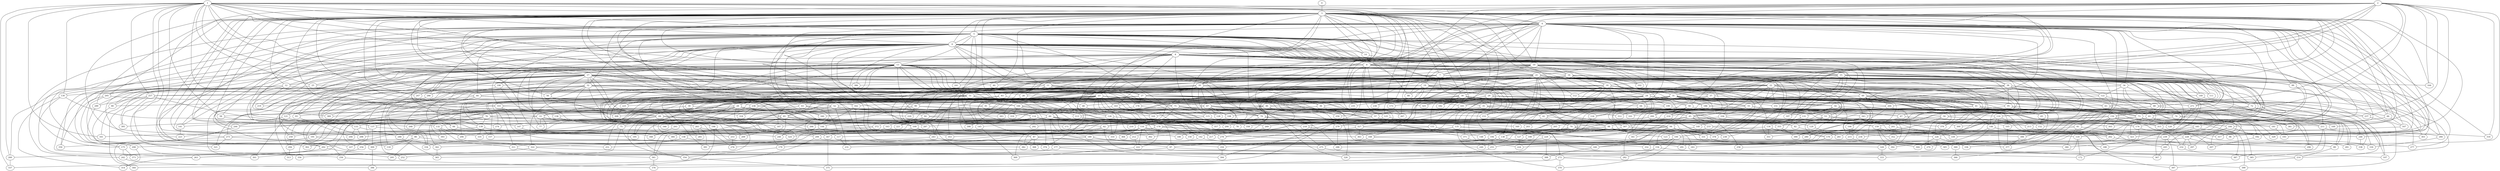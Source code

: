 strict graph "barabasi_albert_graph(400,3)" {
0;
1;
2;
3;
4;
5;
6;
7;
8;
9;
10;
11;
12;
13;
14;
15;
16;
17;
18;
19;
20;
21;
22;
23;
24;
25;
26;
27;
28;
29;
30;
31;
32;
33;
34;
35;
36;
37;
38;
39;
40;
41;
42;
43;
44;
45;
46;
47;
48;
49;
50;
51;
52;
53;
54;
55;
56;
57;
58;
59;
60;
61;
62;
63;
64;
65;
66;
67;
68;
69;
70;
71;
72;
73;
74;
75;
76;
77;
78;
79;
80;
81;
82;
83;
84;
85;
86;
87;
88;
89;
90;
91;
92;
93;
94;
95;
96;
97;
98;
99;
100;
101;
102;
103;
104;
105;
106;
107;
108;
109;
110;
111;
112;
113;
114;
115;
116;
117;
118;
119;
120;
121;
122;
123;
124;
125;
126;
127;
128;
129;
130;
131;
132;
133;
134;
135;
136;
137;
138;
139;
140;
141;
142;
143;
144;
145;
146;
147;
148;
149;
150;
151;
152;
153;
154;
155;
156;
157;
158;
159;
160;
161;
162;
163;
164;
165;
166;
167;
168;
169;
170;
171;
172;
173;
174;
175;
176;
177;
178;
179;
180;
181;
182;
183;
184;
185;
186;
187;
188;
189;
190;
191;
192;
193;
194;
195;
196;
197;
198;
199;
200;
201;
202;
203;
204;
205;
206;
207;
208;
209;
210;
211;
212;
213;
214;
215;
216;
217;
218;
219;
220;
221;
222;
223;
224;
225;
226;
227;
228;
229;
230;
231;
232;
233;
234;
235;
236;
237;
238;
239;
240;
241;
242;
243;
244;
245;
246;
247;
248;
249;
250;
251;
252;
253;
254;
255;
256;
257;
258;
259;
260;
261;
262;
263;
264;
265;
266;
267;
268;
269;
270;
271;
272;
273;
274;
275;
276;
277;
278;
279;
280;
281;
282;
283;
284;
285;
286;
287;
288;
289;
290;
291;
292;
293;
294;
295;
296;
297;
298;
299;
300;
301;
302;
303;
304;
305;
306;
307;
308;
309;
310;
311;
312;
313;
314;
315;
316;
317;
318;
319;
320;
321;
322;
323;
324;
325;
326;
327;
328;
329;
330;
331;
332;
333;
334;
335;
336;
337;
338;
339;
340;
341;
342;
343;
344;
345;
346;
347;
348;
349;
350;
351;
352;
353;
354;
355;
356;
357;
358;
359;
360;
361;
362;
363;
364;
365;
366;
367;
368;
369;
370;
371;
372;
373;
374;
375;
376;
377;
378;
379;
380;
381;
382;
383;
384;
385;
386;
387;
388;
389;
390;
391;
392;
393;
394;
395;
396;
397;
398;
399;
0 -- 3  [is_available=True, prob="0.484242688032"];
1 -- 256  [is_available=True, prob="1.0"];
1 -- 257  [is_available=True, prob="0.402634005786"];
1 -- 130  [is_available=True, prob="1.0"];
1 -- 3  [is_available=True, prob="0.55886848098"];
1 -- 4  [is_available=True, prob="0.548956959933"];
1 -- 5  [is_available=True, prob="0.720307184705"];
1 -- 6  [is_available=True, prob="1.0"];
1 -- 13  [is_available=True, prob="0.571404150228"];
1 -- 20  [is_available=True, prob="0.322087722165"];
1 -- 25  [is_available=True, prob="0.596317681497"];
1 -- 260  [is_available=True, prob="0.591976856209"];
1 -- 161  [is_available=True, prob="0.732686440978"];
1 -- 166  [is_available=True, prob="0.265868218992"];
1 -- 173  [is_available=True, prob="0.210876197872"];
1 -- 52  [is_available=True, prob="0.388203262368"];
1 -- 58  [is_available=True, prob="0.156895443901"];
1 -- 190  [is_available=True, prob="1.0"];
1 -- 319  [is_available=True, prob="1.0"];
1 -- 69  [is_available=True, prob="0.935255612726"];
1 -- 202  [is_available=True, prob="0.921482210249"];
1 -- 337  [is_available=True, prob="0.415761225851"];
1 -- 85  [is_available=True, prob="0.101301790843"];
1 -- 235  [is_available=True, prob="0.131110199117"];
2 -- 160  [is_available=True, prob="0.970374865044"];
2 -- 51  [is_available=True, prob="1.0"];
2 -- 3  [is_available=True, prob="0.556005106685"];
2 -- 4  [is_available=True, prob="1.0"];
2 -- 37  [is_available=True, prob="1.0"];
2 -- 7  [is_available=True, prob="0.184691044501"];
2 -- 9  [is_available=True, prob="0.0346026773143"];
2 -- 237  [is_available=True, prob="0.706772142017"];
2 -- 164  [is_available=True, prob="0.172512090396"];
2 -- 305  [is_available=True, prob="1.0"];
2 -- 18  [is_available=True, prob="0.235850246284"];
2 -- 19  [is_available=True, prob="0.0578201799776"];
2 -- 252  [is_available=True, prob="0.804370572432"];
2 -- 316  [is_available=True, prob="1.0"];
2 -- 68  [is_available=True, prob="0.210202677503"];
2 -- 351  [is_available=True, prob="0.612086143156"];
2 -- 188  [is_available=True, prob="1.0"];
2 -- 165  [is_available=True, prob="0.187039622167"];
3 -- 4  [is_available=True, prob="0.29209355872"];
3 -- 5  [is_available=True, prob="0.912934610767"];
3 -- 6  [is_available=True, prob="1.0"];
3 -- 7  [is_available=True, prob="0.171890544093"];
3 -- 8  [is_available=True, prob="0.570518807174"];
3 -- 137  [is_available=True, prob="0.51545397329"];
3 -- 10  [is_available=True, prob="0.217390807348"];
3 -- 279  [is_available=True, prob="0.440475065819"];
3 -- 12  [is_available=True, prob="0.811370366382"];
3 -- 13  [is_available=True, prob="0.0376761597737"];
3 -- 14  [is_available=True, prob="1.0"];
3 -- 15  [is_available=True, prob="1.0"];
3 -- 16  [is_available=True, prob="0.129946106002"];
3 -- 17  [is_available=True, prob="0.220056480208"];
3 -- 20  [is_available=True, prob="0.60135703426"];
3 -- 23  [is_available=True, prob="0.110569562571"];
3 -- 24  [is_available=True, prob="0.81600830606"];
3 -- 132  [is_available=True, prob="0.202929155176"];
3 -- 155  [is_available=True, prob="0.898159355287"];
3 -- 29  [is_available=True, prob="1.0"];
3 -- 30  [is_available=True, prob="0.0500561739043"];
3 -- 31  [is_available=True, prob="1.0"];
3 -- 33  [is_available=True, prob="1.0"];
3 -- 34  [is_available=True, prob="1.0"];
3 -- 164  [is_available=True, prob="1.0"];
3 -- 40  [is_available=True, prob="1.0"];
3 -- 42  [is_available=True, prob="0.625788254248"];
3 -- 327  [is_available=True, prob="0.0495333224985"];
3 -- 44  [is_available=True, prob="0.388163340529"];
3 -- 173  [is_available=True, prob="1.0"];
3 -- 273  [is_available=True, prob="0.791148581904"];
3 -- 128  [is_available=True, prob="1.0"];
3 -- 182  [is_available=True, prob="0.428503464137"];
3 -- 56  [is_available=True, prob="0.742497197123"];
3 -- 189  [is_available=True, prob="1.0"];
3 -- 64  [is_available=True, prob="0.409213164434"];
3 -- 193  [is_available=True, prob="1.0"];
3 -- 66  [is_available=True, prob="0.505725948865"];
3 -- 289  [is_available=True, prob="0.468690271537"];
3 -- 247  [is_available=True, prob="0.529778967945"];
3 -- 162  [is_available=True, prob="0.149445495688"];
3 -- 205  [is_available=True, prob="0.331881363048"];
3 -- 86  [is_available=True, prob="0.301835117025"];
3 -- 292  [is_available=True, prob="0.168977694985"];
3 -- 335  [is_available=True, prob="0.656499846496"];
3 -- 96  [is_available=True, prob="0.420614007525"];
3 -- 103  [is_available=True, prob="0.465249889274"];
3 -- 104  [is_available=True, prob="0.810015193372"];
3 -- 109  [is_available=True, prob="0.16496858326"];
3 -- 240  [is_available=True, prob="0.199279027195"];
3 -- 118  [is_available=True, prob="0.69982436812"];
3 -- 119  [is_available=True, prob="0.997994423215"];
3 -- 381  [is_available=True, prob="1.0"];
4 -- 5  [is_available=True, prob="1.0"];
4 -- 7  [is_available=True, prob="1.0"];
4 -- 8  [is_available=True, prob="0.235090172928"];
4 -- 9  [is_available=True, prob="0.825713636641"];
4 -- 10  [is_available=True, prob="0.404244242314"];
4 -- 144  [is_available=True, prob="0.773954961854"];
4 -- 17  [is_available=True, prob="1.0"];
4 -- 19  [is_available=True, prob="1.0"];
4 -- 20  [is_available=True, prob="0.955663358157"];
4 -- 21  [is_available=True, prob="0.758136508085"];
4 -- 23  [is_available=True, prob="0.652613393954"];
4 -- 284  [is_available=True, prob="1.0"];
4 -- 389  [is_available=True, prob="0.293985533992"];
4 -- 34  [is_available=True, prob="1.0"];
4 -- 167  [is_available=True, prob="0.619452425251"];
4 -- 169  [is_available=True, prob="0.507912204445"];
4 -- 43  [is_available=True, prob="0.599530545752"];
4 -- 178  [is_available=True, prob="0.281855415068"];
4 -- 303  [is_available=True, prob="0.233842341242"];
4 -- 136  [is_available=True, prob="0.416632153376"];
4 -- 50  [is_available=True, prob="0.74248678849"];
4 -- 184  [is_available=True, prob="1.0"];
4 -- 57  [is_available=True, prob="0.863129095655"];
4 -- 58  [is_available=True, prob="1.0"];
4 -- 59  [is_available=True, prob="1.0"];
4 -- 316  [is_available=True, prob="0.211842737283"];
4 -- 66  [is_available=True, prob="0.607535876616"];
4 -- 323  [is_available=True, prob="0.522240453853"];
4 -- 72  [is_available=True, prob="0.197038650985"];
4 -- 329  [is_available=True, prob="0.541445209123"];
4 -- 290  [is_available=True, prob="1.0"];
4 -- 334  [is_available=True, prob="1.0"];
4 -- 208  [is_available=True, prob="0.98066627948"];
4 -- 87  [is_available=True, prob="1.0"];
4 -- 99  [is_available=True, prob="0.290431102434"];
4 -- 242  [is_available=True, prob="0.160538027475"];
4 -- 110  [is_available=True, prob="0.131808506219"];
4 -- 114  [is_available=True, prob="0.106188536023"];
4 -- 366  [is_available=True, prob="0.201857138375"];
4 -- 248  [is_available=True, prob="0.545328243969"];
4 -- 148  [is_available=True, prob="0.351272263261"];
4 -- 264  [is_available=True, prob="1.0"];
5 -- 6  [is_available=True, prob="0.580832443507"];
5 -- 11  [is_available=True, prob="1.0"];
5 -- 13  [is_available=True, prob="1.0"];
5 -- 14  [is_available=True, prob="0.150556438732"];
5 -- 15  [is_available=True, prob="1.0"];
5 -- 146  [is_available=True, prob="0.125470232843"];
5 -- 147  [is_available=True, prob="1.0"];
5 -- 21  [is_available=True, prob="0.435835430074"];
5 -- 24  [is_available=True, prob="0.224209617734"];
5 -- 28  [is_available=True, prob="0.650370540469"];
5 -- 286  [is_available=True, prob="0.436414350334"];
5 -- 32  [is_available=True, prob="0.540119058152"];
5 -- 290  [is_available=True, prob="0.0166533563512"];
5 -- 166  [is_available=True, prob="0.123330480888"];
5 -- 44  [is_available=True, prob="0.00415749906544"];
5 -- 175  [is_available=True, prob="0.85723692848"];
5 -- 49  [is_available=True, prob="1.0"];
5 -- 52  [is_available=True, prob="1.0"];
5 -- 185  [is_available=True, prob="1.0"];
5 -- 288  [is_available=True, prob="0.803987390134"];
5 -- 72  [is_available=True, prob="1.0"];
5 -- 141  [is_available=True, prob="0.511751101346"];
5 -- 208  [is_available=True, prob="0.0566234105924"];
5 -- 84  [is_available=True, prob="0.416681655152"];
5 -- 88  [is_available=True, prob="0.975671569948"];
5 -- 345  [is_available=True, prob="0.294394966064"];
5 -- 346  [is_available=True, prob="0.328410084317"];
5 -- 227  [is_available=True, prob="0.826983210804"];
5 -- 103  [is_available=True, prob="0.0942361390376"];
5 -- 110  [is_available=True, prob="0.0434929017034"];
5 -- 111  [is_available=True, prob="0.0837909655297"];
5 -- 241  [is_available=True, prob="0.786730815666"];
5 -- 340  [is_available=True, prob="0.483865967678"];
5 -- 122  [is_available=True, prob="1.0"];
5 -- 200  [is_available=True, prob="1.0"];
6 -- 384  [is_available=True, prob="0.55430262939"];
6 -- 130  [is_available=True, prob="0.743720019552"];
6 -- 8  [is_available=True, prob="0.883503936262"];
6 -- 11  [is_available=True, prob="0.445331479135"];
6 -- 12  [is_available=True, prob="0.44757874809"];
6 -- 141  [is_available=True, prob="0.985677964168"];
6 -- 14  [is_available=True, prob="0.419548670726"];
6 -- 271  [is_available=True, prob="0.164265208767"];
6 -- 17  [is_available=True, prob="1.0"];
6 -- 205  [is_available=True, prob="0.590468883913"];
6 -- 25  [is_available=True, prob="1.0"];
6 -- 27  [is_available=True, prob="0.791181063715"];
6 -- 287  [is_available=True, prob="1.0"];
6 -- 34  [is_available=True, prob="0.435033965999"];
6 -- 37  [is_available=True, prob="0.255817760512"];
6 -- 180  [is_available=True, prob="0.485412620437"];
6 -- 190  [is_available=True, prob="0.207054192965"];
6 -- 194  [is_available=True, prob="0.262510311801"];
6 -- 196  [is_available=True, prob="0.450410274855"];
6 -- 197  [is_available=True, prob="0.100816270533"];
6 -- 70  [is_available=True, prob="0.908304965483"];
6 -- 74  [is_available=True, prob="0.575820463583"];
6 -- 76  [is_available=True, prob="0.506489021151"];
6 -- 162  [is_available=True, prob="1.0"];
6 -- 79  [is_available=True, prob="0.18177242468"];
6 -- 80  [is_available=True, prob="0.571714366441"];
6 -- 212  [is_available=True, prob="0.156673649985"];
6 -- 90  [is_available=True, prob="0.059479876785"];
6 -- 219  [is_available=True, prob="0.934309292932"];
6 -- 223  [is_available=True, prob="0.452240311685"];
6 -- 336  [is_available=True, prob="0.594245951807"];
6 -- 226  [is_available=True, prob="0.735852261276"];
6 -- 368  [is_available=True, prob="0.852623667423"];
6 -- 245  [is_available=True, prob="0.901770997607"];
6 -- 119  [is_available=True, prob="0.840452014714"];
6 -- 123  [is_available=True, prob="0.794248191905"];
7 -- 134  [is_available=True, prob="0.831888558832"];
7 -- 38  [is_available=True, prob="0.222009726968"];
7 -- 41  [is_available=True, prob="0.529949354946"];
7 -- 267  [is_available=True, prob="1.0"];
7 -- 113  [is_available=True, prob="0.894593609126"];
7 -- 83  [is_available=True, prob="0.892800494022"];
7 -- 286  [is_available=True, prob="1.0"];
7 -- 247  [is_available=True, prob="0.268474286607"];
7 -- 123  [is_available=True, prob="1.0"];
7 -- 92  [is_available=True, prob="0.673850923081"];
7 -- 317  [is_available=True, prob="0.515452287962"];
7 -- 30  [is_available=True, prob="1.0"];
8 -- 128  [is_available=True, prob="0.047500064972"];
8 -- 192  [is_available=True, prob="0.862344033803"];
8 -- 38  [is_available=True, prob="1.0"];
8 -- 225  [is_available=True, prob="0.556611251727"];
8 -- 9  [is_available=True, prob="0.987251014221"];
8 -- 10  [is_available=True, prob="0.0802676481365"];
8 -- 12  [is_available=True, prob="0.558233636213"];
8 -- 143  [is_available=True, prob="0.832765276777"];
8 -- 202  [is_available=True, prob="0.799935090299"];
8 -- 196  [is_available=True, prob="0.661322754139"];
8 -- 26  [is_available=True, prob="0.573567671581"];
8 -- 351  [is_available=True, prob="0.775733557903"];
8 -- 124  [is_available=True, prob="0.0193317832719"];
8 -- 102  [is_available=True, prob="0.320262197233"];
8 -- 126  [is_available=True, prob="0.24922188385"];
8 -- 287  [is_available=True, prob="0.749342635833"];
9 -- 64  [is_available=True, prob="1.0"];
9 -- 289  [is_available=True, prob="0.271532666492"];
9 -- 235  [is_available=True, prob="1.0"];
9 -- 230  [is_available=True, prob="1.0"];
9 -- 102  [is_available=True, prob="0.299385556693"];
9 -- 11  [is_available=True, prob="0.585382386507"];
9 -- 136  [is_available=True, prob="0.0606500644061"];
9 -- 259  [is_available=True, prob="0.0528555984987"];
9 -- 21  [is_available=True, prob="1.0"];
9 -- 267  [is_available=True, prob="0.718478372391"];
9 -- 358  [is_available=True, prob="0.0605508347338"];
9 -- 159  [is_available=True, prob="1.0"];
10 -- 133  [is_available=True, prob="0.362919703813"];
10 -- 394  [is_available=True, prob="0.805890794614"];
10 -- 15  [is_available=True, prob="0.697359479726"];
10 -- 16  [is_available=True, prob="1.0"];
10 -- 18  [is_available=True, prob="0.814989208452"];
10 -- 277  [is_available=True, prob="0.167790898667"];
10 -- 150  [is_available=True, prob="0.641470351266"];
10 -- 38  [is_available=True, prob="0.481359548828"];
10 -- 168  [is_available=True, prob="0.11147101724"];
10 -- 43  [is_available=True, prob="1.0"];
10 -- 301  [is_available=True, prob="0.890938883947"];
10 -- 185  [is_available=True, prob="1.0"];
10 -- 61  [is_available=True, prob="1.0"];
10 -- 197  [is_available=True, prob="0.820297693723"];
10 -- 93  [is_available=True, prob="0.0417123716979"];
10 -- 99  [is_available=True, prob="1.0"];
10 -- 236  [is_available=True, prob="0.0876303600295"];
10 -- 374  [is_available=True, prob="0.684117468448"];
10 -- 253  [is_available=True, prob="0.921711220438"];
11 -- 293  [is_available=True, prob="0.831322771354"];
11 -- 37  [is_available=True, prob="0.704559018445"];
11 -- 135  [is_available=True, prob="0.0610952497853"];
11 -- 109  [is_available=True, prob="0.752849142015"];
11 -- 206  [is_available=True, prob="0.0344605854762"];
11 -- 50  [is_available=True, prob="0.0891153402651"];
11 -- 371  [is_available=True, prob="0.519463075258"];
11 -- 23  [is_available=True, prob="0.0688210718386"];
11 -- 90  [is_available=True, prob="0.56803138145"];
11 -- 27  [is_available=True, prob="0.0389866966094"];
11 -- 252  [is_available=True, prob="0.772104036256"];
12 -- 356  [is_available=True, prob="0.914021845099"];
12 -- 263  [is_available=True, prob="1.0"];
12 -- 112  [is_available=True, prob="0.420337249173"];
12 -- 244  [is_available=True, prob="0.0182501505851"];
12 -- 219  [is_available=True, prob="1.0"];
13 -- 386  [is_available=True, prob="0.0895686857875"];
13 -- 260  [is_available=True, prob="0.539674409082"];
13 -- 395  [is_available=True, prob="0.728485409551"];
13 -- 269  [is_available=True, prob="0.284279028846"];
13 -- 271  [is_available=True, prob="0.990907624728"];
13 -- 16  [is_available=True, prob="0.35411328091"];
13 -- 153  [is_available=True, prob="0.194723123541"];
13 -- 28  [is_available=True, prob="1.0"];
13 -- 176  [is_available=True, prob="0.132390333107"];
13 -- 36  [is_available=True, prob="0.893350467498"];
13 -- 293  [is_available=True, prob="0.253304435964"];
13 -- 48  [is_available=True, prob="0.951172948661"];
13 -- 55  [is_available=True, prob="0.137226628943"];
13 -- 191  [is_available=True, prob="0.270470147417"];
13 -- 322  [is_available=True, prob="0.206201099347"];
13 -- 324  [is_available=True, prob="0.783487708624"];
13 -- 71  [is_available=True, prob="0.224546306228"];
13 -- 209  [is_available=True, prob="0.401517819263"];
13 -- 215  [is_available=True, prob="0.511984949239"];
13 -- 216  [is_available=True, prob="0.552819701262"];
13 -- 93  [is_available=True, prob="0.407010744378"];
13 -- 350  [is_available=True, prob="0.196299341968"];
13 -- 97  [is_available=True, prob="0.155271839064"];
13 -- 241  [is_available=True, prob="0.73621708268"];
13 -- 114  [is_available=True, prob="0.869319103039"];
13 -- 121  [is_available=True, prob="1.0"];
13 -- 126  [is_available=True, prob="0.270124263555"];
14 -- 343  [is_available=True, prob="0.477179598533"];
15 -- 386  [is_available=True, prob="1.0"];
15 -- 19  [is_available=True, prob="0.65953559673"];
15 -- 149  [is_available=True, prob="0.985186518342"];
15 -- 22  [is_available=True, prob="0.549155492346"];
15 -- 25  [is_available=True, prob="0.495418687851"];
15 -- 261  [is_available=True, prob="0.0679414210325"];
15 -- 32  [is_available=True, prob="0.805001791819"];
15 -- 33  [is_available=True, prob="0.412028185861"];
15 -- 164  [is_available=True, prob="0.0714111053369"];
15 -- 167  [is_available=True, prob="0.251649715622"];
15 -- 40  [is_available=True, prob="1.0"];
15 -- 174  [is_available=True, prob="0.516403858946"];
15 -- 190  [is_available=True, prob="0.955873963687"];
15 -- 63  [is_available=True, prob="0.609266512659"];
15 -- 72  [is_available=True, prob="0.254985437394"];
15 -- 73  [is_available=True, prob="1.0"];
15 -- 225  [is_available=True, prob="1.0"];
15 -- 100  [is_available=True, prob="0.870890828817"];
15 -- 238  [is_available=True, prob="0.922711433241"];
15 -- 111  [is_available=True, prob="0.34178805306"];
16 -- 36  [is_available=True, prob="1.0"];
16 -- 227  [is_available=True, prob="0.428468041052"];
16 -- 296  [is_available=True, prob="0.156242481718"];
16 -- 206  [is_available=True, prob="0.943047230723"];
16 -- 18  [is_available=True, prob="0.683541657407"];
16 -- 99  [is_available=True, prob="1.0"];
16 -- 84  [is_available=True, prob="0.249749659939"];
16 -- 149  [is_available=True, prob="0.318182179611"];
16 -- 22  [is_available=True, prob="0.287080505754"];
16 -- 312  [is_available=True, prob="0.36680777292"];
16 -- 90  [is_available=True, prob="1.0"];
16 -- 284  [is_available=True, prob="1.0"];
16 -- 29  [is_available=True, prob="0.980061307833"];
17 -- 257  [is_available=True, prob="1.0"];
17 -- 386  [is_available=True, prob="0.947291981968"];
17 -- 133  [is_available=True, prob="0.000330353483021"];
17 -- 139  [is_available=True, prob="0.699442465734"];
17 -- 268  [is_available=True, prob="0.0629539241589"];
17 -- 144  [is_available=True, prob="1.0"];
17 -- 276  [is_available=True, prob="0.364210250178"];
17 -- 26  [is_available=True, prob="0.848433626103"];
17 -- 389  [is_available=True, prob="0.394466312269"];
17 -- 32  [is_available=True, prob="0.100175919148"];
17 -- 161  [is_available=True, prob="0.526457068346"];
17 -- 40  [is_available=True, prob="0.676400447815"];
17 -- 298  [is_available=True, prob="0.0459389109053"];
17 -- 304  [is_available=True, prob="0.609741120492"];
17 -- 56  [is_available=True, prob="0.93315457798"];
17 -- 315  [is_available=True, prob="0.686282145627"];
17 -- 318  [is_available=True, prob="1.0"];
17 -- 71  [is_available=True, prob="1.0"];
17 -- 77  [is_available=True, prob="1.0"];
17 -- 80  [is_available=True, prob="0.931117870703"];
17 -- 211  [is_available=True, prob="0.17755686025"];
17 -- 91  [is_available=True, prob="1.0"];
17 -- 371  [is_available=True, prob="0.955684337004"];
17 -- 117  [is_available=True, prob="0.817293157365"];
18 -- 143  [is_available=True, prob="0.265213510982"];
18 -- 280  [is_available=True, prob="0.602620033263"];
18 -- 24  [is_available=True, prob="0.845474042163"];
18 -- 26  [is_available=True, prob="0.00549620298917"];
18 -- 157  [is_available=True, prob="0.136592447975"];
18 -- 163  [is_available=True, prob="0.103628517021"];
18 -- 42  [is_available=True, prob="1.0"];
18 -- 49  [is_available=True, prob="0.553735807041"];
18 -- 329  [is_available=True, prob="1.0"];
18 -- 187  [is_available=True, prob="0.0743862666452"];
18 -- 60  [is_available=True, prob="0.537207933833"];
18 -- 317  [is_available=True, prob="0.405721008329"];
18 -- 63  [is_available=True, prob="0.543193026691"];
18 -- 71  [is_available=True, prob="1.0"];
18 -- 73  [is_available=True, prob="0.0616959614472"];
18 -- 74  [is_available=True, prob="1.0"];
18 -- 76  [is_available=True, prob="1.0"];
18 -- 213  [is_available=True, prob="0.476052013051"];
18 -- 87  [is_available=True, prob="1.0"];
18 -- 349  [is_available=True, prob="0.56332162405"];
18 -- 226  [is_available=True, prob="0.724348708875"];
18 -- 106  [is_available=True, prob="0.676476979806"];
18 -- 112  [is_available=True, prob="1.0"];
18 -- 250  [is_available=True, prob="1.0"];
18 -- 379  [is_available=True, prob="1.0"];
18 -- 124  [is_available=True, prob="1.0"];
19 -- 139  [is_available=True, prob="0.245163105526"];
19 -- 101  [is_available=True, prob="0.637229385987"];
19 -- 230  [is_available=True, prob="0.662322808085"];
19 -- 324  [is_available=True, prob="0.405614185786"];
19 -- 106  [is_available=True, prob="0.300620571827"];
19 -- 75  [is_available=True, prob="1.0"];
19 -- 125  [is_available=True, prob="0.553554811469"];
19 -- 83  [is_available=True, prob="0.688635627654"];
19 -- 149  [is_available=True, prob="0.0413883933803"];
19 -- 246  [is_available=True, prob="1.0"];
19 -- 88  [is_available=True, prob="1.0"];
19 -- 281  [is_available=True, prob="1.0"];
19 -- 207  [is_available=True, prob="0.640547598888"];
19 -- 29  [is_available=True, prob="0.64904279715"];
19 -- 62  [is_available=True, prob="1.0"];
20 -- 83  [is_available=True, prob="0.467661393694"];
20 -- 118  [is_available=True, prob="0.419981950888"];
20 -- 51  [is_available=True, prob="0.76972611024"];
20 -- 243  [is_available=True, prob="0.539182631871"];
20 -- 259  [is_available=True, prob="1.0"];
20 -- 78  [is_available=True, prob="1.0"];
20 -- 47  [is_available=True, prob="1.0"];
20 -- 35  [is_available=True, prob="1.0"];
20 -- 326  [is_available=True, prob="1.0"];
20 -- 54  [is_available=True, prob="0.404873222257"];
20 -- 343  [is_available=True, prob="0.458716822091"];
20 -- 163  [is_available=True, prob="1.0"];
20 -- 27  [is_available=True, prob="0.451466942869"];
20 -- 31  [is_available=True, prob="0.425565657256"];
21 -- 131  [is_available=True, prob="0.817151834243"];
21 -- 134  [is_available=True, prob="1.0"];
21 -- 264  [is_available=True, prob="0.766506232807"];
21 -- 138  [is_available=True, prob="0.796105191826"];
21 -- 270  [is_available=True, prob="0.355473051863"];
21 -- 145  [is_available=True, prob="0.692942206965"];
21 -- 387  [is_available=True, prob="0.867787417186"];
21 -- 277  [is_available=True, prob="0.558356809112"];
21 -- 22  [is_available=True, prob="0.246220223922"];
21 -- 30  [is_available=True, prob="0.880019468893"];
21 -- 31  [is_available=True, prob="0.811224798501"];
21 -- 176  [is_available=True, prob="0.860837284055"];
21 -- 295  [is_available=True, prob="0.0309328882412"];
21 -- 172  [is_available=True, prob="0.387445964108"];
21 -- 46  [is_available=True, prob="1.0"];
21 -- 47  [is_available=True, prob="0.0648887742897"];
21 -- 48  [is_available=True, prob="1.0"];
21 -- 180  [is_available=True, prob="1.0"];
21 -- 183  [is_available=True, prob="1.0"];
21 -- 321  [is_available=True, prob="0.0920718199077"];
21 -- 67  [is_available=True, prob="0.725052468877"];
21 -- 327  [is_available=True, prob="0.154633555735"];
21 -- 201  [is_available=True, prob="0.287151153366"];
21 -- 203  [is_available=True, prob="0.478890070006"];
21 -- 78  [is_available=True, prob="0.882090142411"];
21 -- 81  [is_available=True, prob="0.242913699199"];
21 -- 398  [is_available=True, prob="0.168294842238"];
21 -- 88  [is_available=True, prob="0.285468976757"];
21 -- 349  [is_available=True, prob="0.709659684716"];
21 -- 353  [is_available=True, prob="1.0"];
21 -- 102  [is_available=True, prob="0.902422607693"];
21 -- 209  [is_available=True, prob="1.0"];
21 -- 233  [is_available=True, prob="0.951608445354"];
21 -- 367  [is_available=True, prob="0.408814852695"];
21 -- 112  [is_available=True, prob="0.174240198558"];
21 -- 241  [is_available=True, prob="0.615447409066"];
21 -- 243  [is_available=True, prob="0.336323497205"];
21 -- 120  [is_available=True, prob="0.670657905892"];
21 -- 127  [is_available=True, prob="1.0"];
22 -- 130  [is_available=True, prob="1.0"];
22 -- 100  [is_available=True, prob="0.487099714562"];
22 -- 165  [is_available=True, prob="0.705606891275"];
22 -- 39  [is_available=True, prob="0.619098352133"];
22 -- 41  [is_available=True, prob="0.680285373663"];
22 -- 362  [is_available=True, prob="0.995170180342"];
22 -- 111  [is_available=True, prob="0.0344414053808"];
22 -- 45  [is_available=True, prob="1.0"];
22 -- 49  [is_available=True, prob="0.403481383002"];
22 -- 179  [is_available=True, prob="0.841051096729"];
22 -- 151  [is_available=True, prob="0.678098406027"];
22 -- 120  [is_available=True, prob="1.0"];
22 -- 91  [is_available=True, prob="1.0"];
22 -- 381  [is_available=True, prob="1.0"];
23 -- 129  [is_available=True, prob="0.369452152701"];
23 -- 142  [is_available=True, prob="0.5778773373"];
23 -- 143  [is_available=True, prob="0.827641422545"];
23 -- 148  [is_available=True, prob="0.0921812015397"];
23 -- 285  [is_available=True, prob="0.588203825365"];
23 -- 158  [is_available=True, prob="0.79708982901"];
23 -- 36  [is_available=True, prob="0.323684612927"];
23 -- 39  [is_available=True, prob="0.730476707917"];
23 -- 53  [is_available=True, prob="0.66792752115"];
23 -- 310  [is_available=True, prob="1.0"];
23 -- 57  [is_available=True, prob="0.638830814832"];
23 -- 187  [is_available=True, prob="1.0"];
23 -- 318  [is_available=True, prob="0.295324519497"];
23 -- 65  [is_available=True, prob="0.0486914189429"];
23 -- 67  [is_available=True, prob="1.0"];
23 -- 86  [is_available=True, prob="0.367712597898"];
23 -- 217  [is_available=True, prob="0.771672648291"];
23 -- 218  [is_available=True, prob="0.527467983148"];
23 -- 91  [is_available=True, prob="1.0"];
23 -- 221  [is_available=True, prob="0.510902781967"];
23 -- 224  [is_available=True, prob="1.0"];
23 -- 354  [is_available=True, prob="0.0938537923684"];
23 -- 362  [is_available=True, prob="0.326191451992"];
23 -- 250  [is_available=True, prob="0.226496416765"];
23 -- 251  [is_available=True, prob="0.592672360402"];
24 -- 230  [is_available=True, prob="0.953137974625"];
24 -- 199  [is_available=True, prob="0.43326967003"];
24 -- 264  [is_available=True, prob="1.0"];
24 -- 41  [is_available=True, prob="1.0"];
24 -- 363  [is_available=True, prob="0.182582722415"];
24 -- 46  [is_available=True, prob="0.779037009247"];
24 -- 80  [is_available=True, prob="0.789002351932"];
24 -- 229  [is_available=True, prob="0.422445091014"];
24 -- 54  [is_available=True, prob="0.651820530278"];
24 -- 153  [is_available=True, prob="0.0345922573259"];
24 -- 383  [is_available=True, prob="1.0"];
24 -- 348  [is_available=True, prob="0.495997570783"];
24 -- 150  [is_available=True, prob="0.799269734201"];
24 -- 101  [is_available=True, prob="0.0673769320353"];
25 -- 205  [is_available=True, prob="0.670133190581"];
25 -- 69  [is_available=True, prob="0.469360805406"];
26 -- 171  [is_available=True, prob="0.188247704387"];
26 -- 79  [is_available=True, prob="0.246969118347"];
26 -- 28  [is_available=True, prob="0.916350557271"];
27 -- 64  [is_available=True, prob="0.29907508246"];
27 -- 258  [is_available=True, prob="0.125264635242"];
27 -- 35  [is_available=True, prob="0.711635672224"];
27 -- 166  [is_available=True, prob="0.382998241337"];
27 -- 357  [is_available=True, prob="1.0"];
27 -- 45  [is_available=True, prob="0.917046202696"];
27 -- 398  [is_available=True, prob="0.346505647852"];
27 -- 237  [is_available=True, prob="0.598216933982"];
27 -- 176  [is_available=True, prob="0.923406772727"];
27 -- 342  [is_available=True, prob="0.458467679576"];
27 -- 121  [is_available=True, prob="1.0"];
27 -- 220  [is_available=True, prob="0.356149567506"];
27 -- 158  [is_available=True, prob="0.332488212267"];
27 -- 325  [is_available=True, prob="0.663140635685"];
28 -- 33  [is_available=True, prob="0.950363639487"];
28 -- 354  [is_available=True, prob="1.0"];
28 -- 114  [is_available=True, prob="1.0"];
28 -- 178  [is_available=True, prob="0.166852225096"];
28 -- 299  [is_available=True, prob="0.455676349175"];
28 -- 82  [is_available=True, prob="1.0"];
28 -- 195  [is_available=True, prob="1.0"];
28 -- 116  [is_available=True, prob="0.407314547759"];
28 -- 308  [is_available=True, prob="0.255421452816"];
28 -- 59  [is_available=True, prob="0.517329869216"];
28 -- 60  [is_available=True, prob="1.0"];
28 -- 58  [is_available=True, prob="0.0204131256935"];
29 -- 48  [is_available=True, prob="1.0"];
29 -- 98  [is_available=True, prob="0.617500477664"];
29 -- 195  [is_available=True, prob="0.551642767407"];
29 -- 65  [is_available=True, prob="0.576699056577"];
29 -- 393  [is_available=True, prob="0.676385493576"];
29 -- 43  [is_available=True, prob="1.0"];
29 -- 338  [is_available=True, prob="1.0"];
29 -- 162  [is_available=True, prob="1.0"];
29 -- 50  [is_available=True, prob="1.0"];
29 -- 182  [is_available=True, prob="0.943253316527"];
29 -- 240  [is_available=True, prob="1.0"];
29 -- 155  [is_available=True, prob="0.677078285901"];
29 -- 135  [is_available=True, prob="0.323333339811"];
29 -- 61  [is_available=True, prob="1.0"];
30 -- 213  [is_available=True, prob="0.624704174547"];
30 -- 325  [is_available=True, prob="0.553602297714"];
30 -- 171  [is_available=True, prob="1.0"];
30 -- 75  [is_available=True, prob="1.0"];
30 -- 115  [is_available=True, prob="0.400970236875"];
30 -- 182  [is_available=True, prob="0.564277258624"];
30 -- 199  [is_available=True, prob="1.0"];
30 -- 249  [is_available=True, prob="0.796540417785"];
30 -- 186  [is_available=True, prob="1.0"];
30 -- 191  [is_available=True, prob="0.0889772145288"];
30 -- 94  [is_available=True, prob="0.0456546777572"];
30 -- 85  [is_available=True, prob="0.0238422144132"];
31 -- 129  [is_available=True, prob="0.831035418313"];
31 -- 194  [is_available=True, prob="0.0278688470657"];
31 -- 35  [is_available=True, prob="1.0"];
31 -- 214  [is_available=True, prob="0.24552258964"];
31 -- 325  [is_available=True, prob="0.122663725542"];
31 -- 39  [is_available=True, prob="0.298165645019"];
31 -- 151  [is_available=True, prob="1.0"];
31 -- 235  [is_available=True, prob="0.699465407313"];
31 -- 306  [is_available=True, prob="0.738405369237"];
31 -- 54  [is_available=True, prob="0.895519263675"];
31 -- 55  [is_available=True, prob="1.0"];
31 -- 225  [is_available=True, prob="0.469737668481"];
31 -- 186  [is_available=True, prob="0.477114461055"];
31 -- 59  [is_available=True, prob="0.411253874765"];
31 -- 189  [is_available=True, prob="0.742401750406"];
31 -- 309  [is_available=True, prob="0.697820799032"];
32 -- 358  [is_available=True, prob="0.489811286429"];
32 -- 294  [is_available=True, prob="0.545229812491"];
32 -- 273  [is_available=True, prob="1.0"];
32 -- 236  [is_available=True, prob="1.0"];
32 -- 299  [is_available=True, prob="1.0"];
32 -- 44  [is_available=True, prob="1.0"];
32 -- 372  [is_available=True, prob="0.820033406176"];
32 -- 53  [is_available=True, prob="0.169827567748"];
32 -- 393  [is_available=True, prob="0.338375509058"];
32 -- 56  [is_available=True, prob="0.308927535192"];
32 -- 282  [is_available=True, prob="0.470094823927"];
32 -- 286  [is_available=True, prob="0.428774002594"];
32 -- 95  [is_available=True, prob="0.365445116026"];
33 -- 395  [is_available=True, prob="1.0"];
33 -- 171  [is_available=True, prob="0.96750304272"];
33 -- 77  [is_available=True, prob="0.945400130016"];
33 -- 366  [is_available=True, prob="0.633600799716"];
33 -- 305  [is_available=True, prob="0.903981752012"];
33 -- 244  [is_available=True, prob="1.0"];
33 -- 157  [is_available=True, prob="0.448269922855"];
34 -- 257  [is_available=True, prob="0.657946318465"];
34 -- 68  [is_available=True, prob="0.0173553786452"];
34 -- 228  [is_available=True, prob="0.0657323649671"];
34 -- 77  [is_available=True, prob="0.487017719892"];
34 -- 81  [is_available=True, prob="0.89953356633"];
34 -- 122  [is_available=True, prob="1.0"];
35 -- 69  [is_available=True, prob="0.386057836342"];
35 -- 42  [is_available=True, prob="0.426831558085"];
35 -- 343  [is_available=True, prob="0.509378048901"];
35 -- 156  [is_available=True, prob="0.213387492619"];
36 -- 372  [is_available=True, prob="1.0"];
36 -- 53  [is_available=True, prob="0.888791857966"];
36 -- 125  [is_available=True, prob="0.934746344083"];
37 -- 199  [is_available=True, prob="1.0"];
37 -- 104  [is_available=True, prob="0.0970314623187"];
37 -- 236  [is_available=True, prob="0.827069836964"];
37 -- 341  [is_available=True, prob="1.0"];
37 -- 63  [is_available=True, prob="0.164827786482"];
38 -- 352  [is_available=True, prob="1.0"];
38 -- 379  [is_available=True, prob="0.85645915971"];
38 -- 107  [is_available=True, prob="1.0"];
38 -- 300  [is_available=True, prob="0.572619602687"];
38 -- 51  [is_available=True, prob="0.366771366121"];
38 -- 151  [is_available=True, prob="1.0"];
38 -- 122  [is_available=True, prob="1.0"];
38 -- 127  [is_available=True, prob="0.6287098444"];
38 -- 186  [is_available=True, prob="0.520088622369"];
38 -- 95  [is_available=True, prob="0.366779407472"];
39 -- 137  [is_available=True, prob="0.744638538459"];
39 -- 220  [is_available=True, prob="0.383299512178"];
40 -- 320  [is_available=True, prob="0.649681102492"];
41 -- 66  [is_available=True, prob="0.343242454889"];
41 -- 197  [is_available=True, prob="0.468574947441"];
41 -- 74  [is_available=True, prob="0.481689044439"];
41 -- 45  [is_available=True, prob="0.236910878165"];
41 -- 116  [is_available=True, prob="0.370278430167"];
41 -- 61  [is_available=True, prob="0.435458198162"];
42 -- 96  [is_available=True, prob="1.0"];
42 -- 70  [is_available=True, prob="0.517132308663"];
42 -- 265  [is_available=True, prob="1.0"];
42 -- 203  [is_available=True, prob="0.979362361144"];
43 -- 136  [is_available=True, prob="0.33643652195"];
43 -- 363  [is_available=True, prob="0.83833255083"];
43 -- 117  [is_available=True, prob="1.0"];
44 -- 256  [is_available=True, prob="1.0"];
44 -- 132  [is_available=True, prob="1.0"];
44 -- 107  [is_available=True, prob="0.694648954349"];
44 -- 46  [is_available=True, prob="0.575996934647"];
44 -- 47  [is_available=True, prob="0.568474520983"];
44 -- 334  [is_available=True, prob="1.0"];
45 -- 181  [is_available=True, prob="1.0"];
45 -- 355  [is_available=True, prob="0.568594097833"];
45 -- 293  [is_available=True, prob="0.60524637672"];
45 -- 70  [is_available=True, prob="1.0"];
45 -- 298  [is_available=True, prob="1.0"];
45 -- 141  [is_available=True, prob="0.155685724825"];
45 -- 339  [is_available=True, prob="0.981343626685"];
45 -- 62  [is_available=True, prob="0.1166469454"];
45 -- 233  [is_available=True, prob="1.0"];
45 -- 94  [is_available=True, prob="0.771295944129"];
45 -- 159  [is_available=True, prob="0.389110658315"];
46 -- 320  [is_available=True, prob="1.0"];
46 -- 326  [is_available=True, prob="0.844431620461"];
46 -- 250  [is_available=True, prob="0.297601306074"];
46 -- 92  [is_available=True, prob="0.41294020287"];
46 -- 125  [is_available=True, prob="0.654257979434"];
47 -- 128  [is_available=True, prob="0.385263208826"];
47 -- 328  [is_available=True, prob="0.874966349114"];
47 -- 108  [is_available=True, prob="0.692157215818"];
47 -- 382  [is_available=True, prob="0.99902612395"];
47 -- 79  [is_available=True, prob="0.728873618395"];
47 -- 275  [is_available=True, prob="0.798003356681"];
47 -- 89  [is_available=True, prob="0.617847195509"];
47 -- 153  [is_available=True, prob="0.774997352225"];
47 -- 57  [is_available=True, prob="0.674395739882"];
47 -- 93  [is_available=True, prob="1.0"];
47 -- 62  [is_available=True, prob="0.47197196298"];
48 -- 126  [is_available=True, prob="1.0"];
49 -- 165  [is_available=True, prob="0.534398788522"];
49 -- 291  [is_available=True, prob="1.0"];
49 -- 68  [is_available=True, prob="0.980251198767"];
49 -- 210  [is_available=True, prob="0.13768596605"];
49 -- 146  [is_available=True, prob="0.249843774316"];
49 -- 173  [is_available=True, prob="0.30612614197"];
49 -- 305  [is_available=True, prob="0.605741715148"];
49 -- 355  [is_available=True, prob="0.942883372811"];
49 -- 52  [is_available=True, prob="1.0"];
49 -- 89  [is_available=True, prob="1.0"];
49 -- 221  [is_available=True, prob="0.588622420319"];
49 -- 95  [is_available=True, prob="1.0"];
50 -- 65  [is_available=True, prob="0.979435713473"];
50 -- 200  [is_available=True, prob="0.572698709863"];
50 -- 216  [is_available=True, prob="0.541807231068"];
50 -- 124  [is_available=True, prob="0.312196962824"];
51 -- 391  [is_available=True, prob="0.789676966093"];
51 -- 105  [is_available=True, prob="0.370793565674"];
51 -- 311  [is_available=True, prob="0.548685530615"];
51 -- 268  [is_available=True, prob="0.494935805562"];
51 -- 258  [is_available=True, prob="0.318441421905"];
51 -- 271  [is_available=True, prob="0.0915120694727"];
51 -- 274  [is_available=True, prob="1.0"];
51 -- 55  [is_available=True, prob="0.923478320267"];
51 -- 212  [is_available=True, prob="1.0"];
51 -- 156  [is_available=True, prob="1.0"];
51 -- 254  [is_available=True, prob="1.0"];
52 -- 98  [is_available=True, prob="0.146274304169"];
52 -- 356  [is_available=True, prob="0.398743229156"];
52 -- 231  [is_available=True, prob="0.806422433903"];
52 -- 92  [is_available=True, prob="1.0"];
52 -- 76  [is_available=True, prob="0.00369241887966"];
52 -- 302  [is_available=True, prob="0.764680530583"];
52 -- 82  [is_available=True, prob="0.49043022279"];
52 -- 115  [is_available=True, prob="0.94951767143"];
52 -- 85  [is_available=True, prob="0.832836179831"];
52 -- 60  [is_available=True, prob="1.0"];
52 -- 94  [is_available=True, prob="0.101684772873"];
52 -- 223  [is_available=True, prob="0.130274836334"];
53 -- 297  [is_available=True, prob="0.113479038578"];
53 -- 170  [is_available=True, prob="0.114198093514"];
53 -- 331  [is_available=True, prob="0.798053773489"];
53 -- 140  [is_available=True, prob="0.383725628516"];
53 -- 211  [is_available=True, prob="1.0"];
53 -- 287  [is_available=True, prob="1.0"];
54 -- 131  [is_available=True, prob="0.220601018081"];
54 -- 73  [is_available=True, prob="0.814173695388"];
54 -- 140  [is_available=True, prob="0.180841927149"];
54 -- 110  [is_available=True, prob="0.574094386218"];
54 -- 216  [is_available=True, prob="0.890654263451"];
54 -- 215  [is_available=True, prob="1.0"];
55 -- 67  [is_available=True, prob="1.0"];
55 -- 101  [is_available=True, prob="0.962090322815"];
55 -- 104  [is_available=True, prob="1.0"];
55 -- 174  [is_available=True, prob="0.25579086141"];
55 -- 237  [is_available=True, prob="0.947795759747"];
55 -- 312  [is_available=True, prob="0.22700300673"];
56 -- 308  [is_available=True, prob="1.0"];
57 -- 163  [is_available=True, prob="0.921237593428"];
57 -- 357  [is_available=True, prob="0.947552707349"];
57 -- 105  [is_available=True, prob="0.538302566837"];
57 -- 184  [is_available=True, prob="0.443785247627"];
57 -- 154  [is_available=True, prob="0.599882860114"];
58 -- 84  [is_available=True, prob="0.838728592477"];
59 -- 98  [is_available=True, prob="1.0"];
59 -- 270  [is_available=True, prob="0.264761555715"];
59 -- 81  [is_available=True, prob="0.0441808784322"];
59 -- 280  [is_available=True, prob="0.674785323264"];
60 -- 265  [is_available=True, prob="0.343147817155"];
60 -- 233  [is_available=True, prob="0.954684579976"];
60 -- 394  [is_available=True, prob="0.917551842509"];
60 -- 75  [is_available=True, prob="0.232363568331"];
60 -- 109  [is_available=True, prob="1.0"];
60 -- 397  [is_available=True, prob="0.107842125549"];
60 -- 177  [is_available=True, prob="0.752176027244"];
60 -- 183  [is_available=True, prob="1.0"];
60 -- 187  [is_available=True, prob="1.0"];
60 -- 254  [is_available=True, prob="1.0"];
61 -- 193  [is_available=True, prob="0.87857372106"];
61 -- 381  [is_available=True, prob="0.107695643879"];
61 -- 82  [is_available=True, prob="0.663952508748"];
61 -- 265  [is_available=True, prob="0.900921762596"];
62 -- 299  [is_available=True, prob="0.967670142102"];
62 -- 333  [is_available=True, prob="0.055234885618"];
62 -- 87  [is_available=True, prob="0.0175955802512"];
63 -- 192  [is_available=True, prob="0.43198855697"];
64 -- 307  [is_available=True, prob="0.728784957617"];
64 -- 181  [is_available=True, prob="0.901917599772"];
64 -- 341  [is_available=True, prob="0.349161035871"];
65 -- 152  [is_available=True, prob="0.17209705433"];
66 -- 181  [is_available=True, prob="0.342926662804"];
66 -- 167  [is_available=True, prob="0.954404462825"];
67 -- 152  [is_available=True, prob="0.761288510991"];
67 -- 106  [is_available=True, prob="1.0"];
68 -- 248  [is_available=True, prob="1.0"];
68 -- 97  [is_available=True, prob="0.469593030938"];
69 -- 266  [is_available=True, prob="0.479388068037"];
69 -- 268  [is_available=True, prob="1.0"];
69 -- 78  [is_available=True, prob="1.0"];
69 -- 242  [is_available=True, prob="0.0165041627045"];
69 -- 218  [is_available=True, prob="0.076613107685"];
70 -- 194  [is_available=True, prob="0.886638969562"];
70 -- 291  [is_available=True, prob="1.0"];
70 -- 100  [is_available=True, prob="0.525767437661"];
70 -- 231  [is_available=True, prob="0.753183085167"];
70 -- 168  [is_available=True, prob="0.885020405492"];
70 -- 323  [is_available=True, prob="0.0785073577476"];
70 -- 217  [is_available=True, prob="0.444319084021"];
70 -- 138  [is_available=True, prob="1.0"];
71 -- 322  [is_available=True, prob="0.964067748429"];
71 -- 131  [is_available=True, prob="0.182136591752"];
71 -- 389  [is_available=True, prob="1.0"];
71 -- 331  [is_available=True, prob="0.0371492260427"];
71 -- 108  [is_available=True, prob="0.498994749011"];
71 -- 115  [is_available=True, prob="0.0129783690275"];
71 -- 315  [is_available=True, prob="0.738285121873"];
72 -- 105  [is_available=True, prob="0.538537500926"];
72 -- 330  [is_available=True, prob="0.525988013099"];
72 -- 108  [is_available=True, prob="1.0"];
72 -- 150  [is_available=True, prob="1.0"];
73 -- 385  [is_available=True, prob="0.0399565468238"];
73 -- 169  [is_available=True, prob="0.0100720321774"];
73 -- 300  [is_available=True, prob="0.605052719104"];
73 -- 145  [is_available=True, prob="0.780865221643"];
73 -- 120  [is_available=True, prob="0.413080711465"];
74 -- 338  [is_available=True, prob="0.370709813852"];
74 -- 170  [is_available=True, prob="0.0402933667155"];
75 -- 275  [is_available=True, prob="1.0"];
75 -- 86  [is_available=True, prob="0.278857698666"];
75 -- 313  [is_available=True, prob="0.188085238403"];
76 -- 132  [is_available=True, prob="0.0262088527641"];
76 -- 133  [is_available=True, prob="0.300278369725"];
76 -- 263  [is_available=True, prob="0.419234279401"];
76 -- 139  [is_available=True, prob="1.0"];
76 -- 214  [is_available=True, prob="0.579508342301"];
76 -- 196  [is_available=True, prob="1.0"];
76 -- 379  [is_available=True, prob="0.14704863626"];
79 -- 269  [is_available=True, prob="0.912945276322"];
79 -- 210  [is_available=True, prob="0.541059903741"];
79 -- 307  [is_available=True, prob="1.0"];
79 -- 116  [is_available=True, prob="0.753289705379"];
79 -- 155  [is_available=True, prob="1.0"];
80 -- 175  [is_available=True, prob="0.679335548641"];
81 -- 96  [is_available=True, prob="0.698421187294"];
81 -- 234  [is_available=True, prob="1.0"];
81 -- 380  [is_available=True, prob="1.0"];
82 -- 261  [is_available=True, prob="0.0914329507643"];
83 -- 103  [is_available=True, prob="0.603934774477"];
83 -- 145  [is_available=True, prob="0.151022571032"];
83 -- 184  [is_available=True, prob="0.289763237395"];
84 -- 285  [is_available=True, prob="1.0"];
85 -- 135  [is_available=True, prob="0.916921279545"];
85 -- 361  [is_available=True, prob="0.0447435526398"];
85 -- 274  [is_available=True, prob="1.0"];
85 -- 179  [is_available=True, prob="0.168072023381"];
85 -- 278  [is_available=True, prob="1.0"];
85 -- 218  [is_available=True, prob="1.0"];
85 -- 346  [is_available=True, prob="0.374879608339"];
86 -- 311  [is_available=True, prob="0.968031283935"];
86 -- 295  [is_available=True, prob="1.0"];
86 -- 118  [is_available=True, prob="0.484478238501"];
86 -- 254  [is_available=True, prob="1.0"];
87 -- 97  [is_available=True, prob="1.0"];
87 -- 368  [is_available=True, prob="0.305235762496"];
87 -- 382  [is_available=True, prob="1.0"];
87 -- 89  [is_available=True, prob="0.0518801953374"];
89 -- 214  [is_available=True, prob="0.568222178974"];
90 -- 262  [is_available=True, prob="0.587945893825"];
90 -- 266  [is_available=True, prob="0.505838460241"];
90 -- 300  [is_available=True, prob="1.0"];
90 -- 113  [is_available=True, prob="0.0880639368108"];
90 -- 346  [is_available=True, prob="0.350690352952"];
90 -- 220  [is_available=True, prob="0.78923839631"];
91 -- 340  [is_available=True, prob="1.0"];
91 -- 113  [is_available=True, prob="1.0"];
92 -- 228  [is_available=True, prob="1.0"];
92 -- 358  [is_available=True, prob="1.0"];
92 -- 361  [is_available=True, prob="0.0786876516502"];
92 -- 144  [is_available=True, prob="0.989915057371"];
93 -- 204  [is_available=True, prob="0.364173372443"];
94 -- 198  [is_available=True, prob="0.424365436651"];
94 -- 332  [is_available=True, prob="0.175215231442"];
94 -- 238  [is_available=True, prob="0.0156245752026"];
94 -- 212  [is_available=True, prob="0.478050994492"];
94 -- 119  [is_available=True, prob="0.286008818327"];
94 -- 280  [is_available=True, prob="0.175723540915"];
94 -- 378  [is_available=True, prob="0.329477863044"];
94 -- 255  [is_available=True, prob="0.718562002479"];
95 -- 142  [is_available=True, prob="0.668994717599"];
95 -- 306  [is_available=True, prob="1.0"];
95 -- 281  [is_available=True, prob="0.350119572544"];
97 -- 356  [is_available=True, prob="0.867861483623"];
97 -- 107  [is_available=True, prob="0.0442313033561"];
98 -- 198  [is_available=True, prob="0.511823654044"];
98 -- 232  [is_available=True, prob="1.0"];
98 -- 331  [is_available=True, prob="0.579087059537"];
98 -- 278  [is_available=True, prob="0.499564969275"];
98 -- 123  [is_available=True, prob="0.658709300137"];
98 -- 158  [is_available=True, prob="0.840644395284"];
98 -- 127  [is_available=True, prob="0.975343038924"];
99 -- 152  [is_available=True, prob="0.443896135916"];
99 -- 211  [is_available=True, prob="0.525444193259"];
100 -- 302  [is_available=True, prob="0.564478662344"];
100 -- 177  [is_available=True, prob="0.506749791882"];
100 -- 370  [is_available=True, prob="0.884944924611"];
100 -- 277  [is_available=True, prob="0.678001126011"];
100 -- 154  [is_available=True, prob="1.0"];
103 -- 147  [is_available=True, prob="0.523330255089"];
103 -- 388  [is_available=True, prob="0.510745189124"];
103 -- 121  [is_available=True, prob="1.0"];
103 -- 382  [is_available=True, prob="0.528726151225"];
104 -- 129  [is_available=True, prob="1.0"];
104 -- 279  [is_available=True, prob="0.165139780416"];
104 -- 154  [is_available=True, prob="0.699498932511"];
105 -- 377  [is_available=True, prob="0.838122466534"];
106 -- 234  [is_available=True, prob="0.607747780782"];
106 -- 215  [is_available=True, prob="1.0"];
108 -- 292  [is_available=True, prob="1.0"];
109 -- 240  [is_available=True, prob="1.0"];
109 -- 243  [is_available=True, prob="0.774551225118"];
109 -- 156  [is_available=True, prob="1.0"];
110 -- 224  [is_available=True, prob="0.96188665167"];
110 -- 262  [is_available=True, prob="1.0"];
110 -- 367  [is_available=True, prob="0.128229072627"];
110 -- 146  [is_available=True, prob="0.440957772273"];
112 -- 140  [is_available=True, prob="1.0"];
113 -- 178  [is_available=True, prob="0.622764988219"];
114 -- 384  [is_available=True, prob="0.162345946968"];
114 -- 292  [is_available=True, prob="1.0"];
114 -- 398  [is_available=True, prob="0.475644895379"];
114 -- 349  [is_available=True, prob="0.256217044594"];
114 -- 315  [is_available=True, prob="0.156733654093"];
114 -- 221  [is_available=True, prob="0.872999354326"];
114 -- 159  [is_available=True, prob="0.693818137718"];
115 -- 369  [is_available=True, prob="0.909861055618"];
115 -- 327  [is_available=True, prob="0.778462945172"];
116 -- 262  [is_available=True, prob="0.324018808987"];
116 -- 234  [is_available=True, prob="0.767105958006"];
116 -- 364  [is_available=True, prob="0.866463619252"];
116 -- 142  [is_available=True, prob="0.376204696667"];
116 -- 362  [is_available=True, prob="0.828514090749"];
116 -- 117  [is_available=True, prob="0.741748338327"];
116 -- 347  [is_available=True, prob="1.0"];
116 -- 253  [is_available=True, prob="0.588072528991"];
116 -- 222  [is_available=True, prob="1.0"];
117 -- 231  [is_available=True, prob="0.120795296282"];
119 -- 172  [is_available=True, prob="0.0437940155004"];
119 -- 333  [is_available=True, prob="0.81809832153"];
121 -- 137  [is_available=True, prob="0.910531728976"];
121 -- 301  [is_available=True, prob="0.821698133703"];
121 -- 244  [is_available=True, prob="0.592400038881"];
122 -- 296  [is_available=True, prob="0.734973035094"];
122 -- 345  [is_available=True, prob="0.894983825661"];
122 -- 219  [is_available=True, prob="0.536275255838"];
124 -- 138  [is_available=True, prob="0.386522197516"];
125 -- 376  [is_available=True, prob="0.0314378305407"];
125 -- 213  [is_available=True, prob="0.207322572898"];
126 -- 174  [is_available=True, prob="1.0"];
126 -- 210  [is_available=True, prob="0.36773108347"];
126 -- 147  [is_available=True, prob="0.895613772543"];
126 -- 310  [is_available=True, prob="0.770626592728"];
127 -- 224  [is_available=True, prob="0.216942546751"];
128 -- 290  [is_available=True, prob="0.672038029514"];
129 -- 261  [is_available=True, prob="1.0"];
130 -- 274  [is_available=True, prob="0.952569422555"];
130 -- 373  [is_available=True, prob="1.0"];
130 -- 314  [is_available=True, prob="0.838570324096"];
131 -- 355  [is_available=True, prob="0.872341789619"];
131 -- 134  [is_available=True, prob="1.0"];
132 -- 393  [is_available=True, prob="0.594247130202"];
132 -- 206  [is_available=True, prob="0.500937416726"];
132 -- 251  [is_available=True, prob="1.0"];
133 -- 204  [is_available=True, prob="0.682433405969"];
133 -- 246  [is_available=True, prob="0.593870897209"];
133 -- 298  [is_available=True, prob="1.0"];
134 -- 170  [is_available=True, prob="0.698705117247"];
134 -- 303  [is_available=True, prob="0.909759450132"];
134 -- 351  [is_available=True, prob="0.0580458504368"];
134 -- 191  [is_available=True, prob="0.0613283583073"];
135 -- 353  [is_available=True, prob="0.668380377614"];
135 -- 259  [is_available=True, prob="0.5550207948"];
135 -- 272  [is_available=True, prob="0.947154630931"];
135 -- 370  [is_available=True, prob="0.307939953487"];
135 -- 248  [is_available=True, prob="0.551670493826"];
136 -- 283  [is_available=True, prob="1.0"];
137 -- 348  [is_available=True, prob="0.860200596201"];
137 -- 309  [is_available=True, prob="0.914651985565"];
138 -- 188  [is_available=True, prob="0.650047770895"];
138 -- 251  [is_available=True, prob="0.131709144559"];
139 -- 253  [is_available=True, prob="0.2411830544"];
139 -- 204  [is_available=True, prob="0.852079445032"];
139 -- 189  [is_available=True, prob="1.0"];
139 -- 335  [is_available=True, prob="1.0"];
139 -- 157  [is_available=True, prob="0.888966400345"];
140 -- 148  [is_available=True, prob="0.424589066659"];
141 -- 223  [is_available=True, prob="0.276637174583"];
142 -- 160  [is_available=True, prob="0.774692375838"];
142 -- 368  [is_available=True, prob="0.350552080398"];
143 -- 320  [is_available=True, prob="0.0242877629314"];
143 -- 357  [is_available=True, prob="1.0"];
143 -- 246  [is_available=True, prob="1.0"];
143 -- 217  [is_available=True, prob="0.414590227421"];
143 -- 255  [is_available=True, prob="0.413442450961"];
144 -- 273  [is_available=True, prob="0.450836598927"];
144 -- 310  [is_available=True, prob="1.0"];
144 -- 347  [is_available=True, prob="0.276273258647"];
145 -- 369  [is_available=True, prob="0.160579724529"];
146 -- 392  [is_available=True, prob="0.480395493843"];
146 -- 304  [is_available=True, prob="0.798612812222"];
146 -- 188  [is_available=True, prob="0.376139385353"];
146 -- 317  [is_available=True, prob="1.0"];
147 -- 195  [is_available=True, prob="1.0"];
149 -- 303  [is_available=True, prob="0.124909879667"];
150 -- 160  [is_available=True, prob="0.751784872251"];
150 -- 169  [is_available=True, prob="1.0"];
150 -- 364  [is_available=True, prob="0.627861965965"];
150 -- 239  [is_available=True, prob="0.00125561298159"];
150 -- 360  [is_available=True, prob="0.622926007353"];
150 -- 185  [is_available=True, prob="0.119905556784"];
150 -- 378  [is_available=True, prob="0.524639992164"];
150 -- 399  [is_available=True, prob="0.674491540102"];
153 -- 203  [is_available=True, prob="1.0"];
154 -- 260  [is_available=True, prob="0.401655889177"];
154 -- 172  [is_available=True, prob="0.377894104231"];
154 -- 282  [is_available=True, prob="0.000731226268745"];
155 -- 161  [is_available=True, prob="0.710840834584"];
155 -- 284  [is_available=True, prob="0.479864503535"];
158 -- 291  [is_available=True, prob="0.478733917949"];
158 -- 334  [is_available=True, prob="0.797598827964"];
158 -- 175  [is_available=True, prob="0.731780862517"];
159 -- 226  [is_available=True, prob="0.0335282357549"];
159 -- 392  [is_available=True, prob="0.378110112844"];
159 -- 336  [is_available=True, prob="1.0"];
160 -- 388  [is_available=True, prob="0.0348313228822"];
162 -- 177  [is_available=True, prob="0.0118685039293"];
162 -- 347  [is_available=True, prob="0.560093639604"];
163 -- 180  [is_available=True, prob="0.962883611801"];
163 -- 311  [is_available=True, prob="0.108304967187"];
165 -- 269  [is_available=True, prob="0.48080692277"];
166 -- 168  [is_available=True, prob="1.0"];
166 -- 201  [is_available=True, prob="0.408532787288"];
166 -- 383  [is_available=True, prob="0.303342220486"];
166 -- 374  [is_available=True, prob="0.11281202157"];
166 -- 319  [is_available=True, prob="0.0916566380758"];
167 -- 239  [is_available=True, prob="0.306805427463"];
168 -- 179  [is_available=True, prob="0.0680827144523"];
168 -- 183  [is_available=True, prob="0.656589739237"];
170 -- 258  [is_available=True, prob="0.603256907314"];
170 -- 332  [is_available=True, prob="0.557241395641"];
173 -- 267  [is_available=True, prob="1.0"];
174 -- 232  [is_available=True, prob="1.0"];
174 -- 380  [is_available=True, prob="0.650394984508"];
175 -- 242  [is_available=True, prob="0.0786692424865"];
175 -- 373  [is_available=True, prob="0.894857345312"];
176 -- 312  [is_available=True, prob="0.134107505774"];
176 -- 266  [is_available=True, prob="0.770751023194"];
177 -- 272  [is_available=True, prob="1.0"];
177 -- 252  [is_available=True, prob="0.830714379153"];
178 -- 229  [is_available=True, prob="1.0"];
178 -- 198  [is_available=True, prob="0.931110609008"];
178 -- 330  [is_available=True, prob="0.865489800297"];
178 -- 342  [is_available=True, prob="1.0"];
178 -- 324  [is_available=True, prob="1.0"];
178 -- 222  [is_available=True, prob="1.0"];
179 -- 354  [is_available=True, prob="0.48125935626"];
181 -- 193  [is_available=True, prob="0.00284663501859"];
184 -- 192  [is_available=True, prob="0.902073110655"];
184 -- 228  [is_available=True, prob="1.0"];
184 -- 297  [is_available=True, prob="0.907367621144"];
185 -- 387  [is_available=True, prob="0.306856013009"];
185 -- 239  [is_available=True, prob="0.0893065823597"];
185 -- 339  [is_available=True, prob="1.0"];
186 -- 200  [is_available=True, prob="0.113703725166"];
186 -- 352  [is_available=True, prob="0.194866765088"];
187 -- 209  [is_available=True, prob="0.952720252811"];
189 -- 391  [is_available=True, prob="0.20409795613"];
189 -- 359  [is_available=True, prob="0.771722534467"];
189 -- 332  [is_available=True, prob="0.389391947634"];
190 -- 283  [is_available=True, prob="1.0"];
190 -- 247  [is_available=True, prob="0.768669045206"];
191 -- 208  [is_available=True, prob="0.339308551933"];
191 -- 342  [is_available=True, prob="0.557463314851"];
192 -- 207  [is_available=True, prob="0.696757784447"];
194 -- 227  [is_available=True, prob="0.246026380471"];
194 -- 202  [is_available=True, prob="0.152033374592"];
194 -- 270  [is_available=True, prob="0.832099037925"];
194 -- 345  [is_available=True, prob="0.425379687545"];
194 -- 255  [is_available=True, prob="0.597203396111"];
196 -- 249  [is_available=True, prob="0.946113457184"];
196 -- 396  [is_available=True, prob="1.0"];
198 -- 249  [is_available=True, prob="0.867684946864"];
199 -- 279  [is_available=True, prob="0.239153230525"];
199 -- 207  [is_available=True, prob="1.0"];
200 -- 229  [is_available=True, prob="1.0"];
200 -- 201  [is_available=True, prob="0.907565066004"];
200 -- 372  [is_available=True, prob="0.764904188208"];
201 -- 352  [is_available=True, prob="0.486549824536"];
201 -- 377  [is_available=True, prob="0.290301544582"];
202 -- 295  [is_available=True, prob="0.832229811056"];
202 -- 263  [is_available=True, prob="0.0103806350402"];
205 -- 302  [is_available=True, prob="1.0"];
205 -- 350  [is_available=True, prob="0.1725306722"];
205 -- 383  [is_available=True, prob="0.149622425794"];
208 -- 314  [is_available=True, prob="0.741453586876"];
211 -- 385  [is_available=True, prob="0.56477551739"];
211 -- 365  [is_available=True, prob="0.90580782027"];
211 -- 316  [is_available=True, prob="0.835551770274"];
212 -- 222  [is_available=True, prob="0.0206375231719"];
213 -- 245  [is_available=True, prob="0.593358745203"];
214 -- 397  [is_available=True, prob="1.0"];
215 -- 360  [is_available=True, prob="0.0747672661645"];
216 -- 238  [is_available=True, prob="0.387661497026"];
216 -- 307  [is_available=True, prob="0.0529876565973"];
218 -- 306  [is_available=True, prob="0.0742355834316"];
222 -- 369  [is_available=True, prob="1.0"];
225 -- 308  [is_available=True, prob="1.0"];
226 -- 304  [is_available=True, prob="1.0"];
226 -- 272  [is_available=True, prob="0.135938304304"];
226 -- 336  [is_available=True, prob="0.406024212421"];
227 -- 256  [is_available=True, prob="0.434793386271"];
228 -- 232  [is_available=True, prob="1.0"];
228 -- 297  [is_available=True, prob="0.208584856148"];
228 -- 309  [is_available=True, prob="0.457659538329"];
228 -- 281  [is_available=True, prob="1.0"];
229 -- 275  [is_available=True, prob="0.980660219916"];
229 -- 388  [is_available=True, prob="1.0"];
232 -- 385  [is_available=True, prob="0.538750104815"];
233 -- 339  [is_available=True, prob="1.0"];
233 -- 341  [is_available=True, prob="0.789617483701"];
236 -- 294  [is_available=True, prob="0.155991131825"];
236 -- 340  [is_available=True, prob="0.485929992847"];
236 -- 283  [is_available=True, prob="0.389756077545"];
236 -- 318  [is_available=True, prob="1.0"];
237 -- 399  [is_available=True, prob="0.782791451655"];
239 -- 288  [is_available=True, prob="0.490736106566"];
239 -- 397  [is_available=True, prob="0.566784433641"];
239 -- 245  [is_available=True, prob="0.553670107026"];
242 -- 396  [is_available=True, prob="0.122487655194"];
243 -- 276  [is_available=True, prob="0.231760438472"];
243 -- 374  [is_available=True, prob="0.609143286862"];
244 -- 344  [is_available=True, prob="0.261779308184"];
245 -- 367  [is_available=True, prob="1.0"];
246 -- 365  [is_available=True, prob="0.161323019871"];
248 -- 338  [is_available=True, prob="0.174317418055"];
253 -- 276  [is_available=True, prob="0.190121391528"];
254 -- 301  [is_available=True, prob="0.253122149382"];
255 -- 326  [is_available=True, prob="0.0903984839874"];
256 -- 376  [is_available=True, prob="0.155199938758"];
257 -- 353  [is_available=True, prob="1.0"];
257 -- 395  [is_available=True, prob="1.0"];
257 -- 289  [is_available=True, prob="1.0"];
257 -- 344  [is_available=True, prob="0.284591299633"];
259 -- 294  [is_available=True, prob="0.29683311204"];
260 -- 337  [is_available=True, prob="0.59676094174"];
262 -- 296  [is_available=True, prob="1.0"];
263 -- 314  [is_available=True, prob="1.0"];
264 -- 390  [is_available=True, prob="0.871827310184"];
264 -- 328  [is_available=True, prob="0.952384161704"];
264 -- 319  [is_available=True, prob="0.434531947676"];
265 -- 371  [is_available=True, prob="0.255452248098"];
269 -- 278  [is_available=True, prob="0.259515610771"];
271 -- 323  [is_available=True, prob="0.484069577185"];
272 -- 399  [is_available=True, prob="1.0"];
272 -- 370  [is_available=True, prob="0.794978708361"];
272 -- 344  [is_available=True, prob="0.523646407168"];
273 -- 321  [is_available=True, prob="0.465407153369"];
273 -- 322  [is_available=True, prob="0.815103625323"];
273 -- 350  [is_available=True, prob="0.817522876268"];
275 -- 282  [is_available=True, prob="0.260921488077"];
278 -- 359  [is_available=True, prob="0.385139984261"];
279 -- 288  [is_available=True, prob="1.0"];
279 -- 359  [is_available=True, prob="1.0"];
283 -- 391  [is_available=True, prob="1.0"];
283 -- 364  [is_available=True, prob="0.668628486711"];
283 -- 285  [is_available=True, prob="0.0547961403106"];
284 -- 330  [is_available=True, prob="0.601706953123"];
286 -- 313  [is_available=True, prob="1.0"];
289 -- 321  [is_available=True, prob="0.065140717506"];
293 -- 348  [is_available=True, prob="0.685769182789"];
294 -- 313  [is_available=True, prob="0.578108209633"];
299 -- 328  [is_available=True, prob="0.849251780693"];
299 -- 337  [is_available=True, prob="1.0"];
306 -- 377  [is_available=True, prob="0.407878420047"];
307 -- 378  [is_available=True, prob="0.0851420035241"];
307 -- 375  [is_available=True, prob="0.630362202151"];
309 -- 396  [is_available=True, prob="0.87315058004"];
311 -- 361  [is_available=True, prob="1.0"];
315 -- 329  [is_available=True, prob="0.107045501039"];
322 -- 387  [is_available=True, prob="0.520587850373"];
322 -- 373  [is_available=True, prob="0.970031640858"];
327 -- 360  [is_available=True, prob="0.684956676668"];
327 -- 363  [is_available=True, prob="0.485520226433"];
327 -- 335  [is_available=True, prob="0.487105135714"];
328 -- 333  [is_available=True, prob="0.626111460423"];
331 -- 380  [is_available=True, prob="0.406783843714"];
342 -- 365  [is_available=True, prob="1.0"];
343 -- 390  [is_available=True, prob="0.394289504679"];
347 -- 375  [is_available=True, prob="0.410808892433"];
354 -- 375  [is_available=True, prob="0.475304660074"];
355 -- 390  [is_available=True, prob="0.882969220828"];
359 -- 394  [is_available=True, prob="0.31342556145"];
360 -- 366  [is_available=True, prob="1.0"];
361 -- 376  [is_available=True, prob="0.90395742017"];
371 -- 392  [is_available=True, prob="0.423809765733"];
372 -- 384  [is_available=True, prob="0.422386260674"];
}
